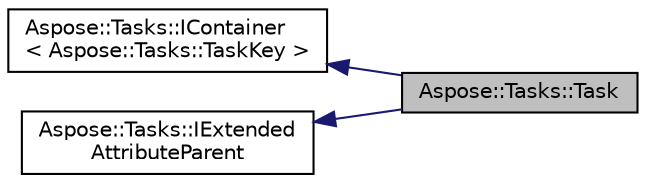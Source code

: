 digraph "Aspose::Tasks::Task"
{
 // LATEX_PDF_SIZE
  edge [fontname="Helvetica",fontsize="10",labelfontname="Helvetica",labelfontsize="10"];
  node [fontname="Helvetica",fontsize="10",shape=record];
  rankdir="LR";
  Node1 [label="Aspose::Tasks::Task",height=0.2,width=0.4,color="black", fillcolor="grey75", style="filled", fontcolor="black",tooltip="Represents a task in a project."];
  Node2 -> Node1 [dir="back",color="midnightblue",fontsize="10",style="solid",fontname="Helvetica"];
  Node2 [label="Aspose::Tasks::IContainer\l\< Aspose::Tasks::TaskKey \>",height=0.2,width=0.4,color="black", fillcolor="white", style="filled",URL="$class_aspose_1_1_tasks_1_1_i_container.html",tooltip=" "];
  Node3 -> Node1 [dir="back",color="midnightblue",fontsize="10",style="solid",fontname="Helvetica"];
  Node3 [label="Aspose::Tasks::IExtended\lAttributeParent",height=0.2,width=0.4,color="black", fillcolor="white", style="filled",URL="$class_aspose_1_1_tasks_1_1_i_extended_attribute_parent.html",tooltip=" "];
}
